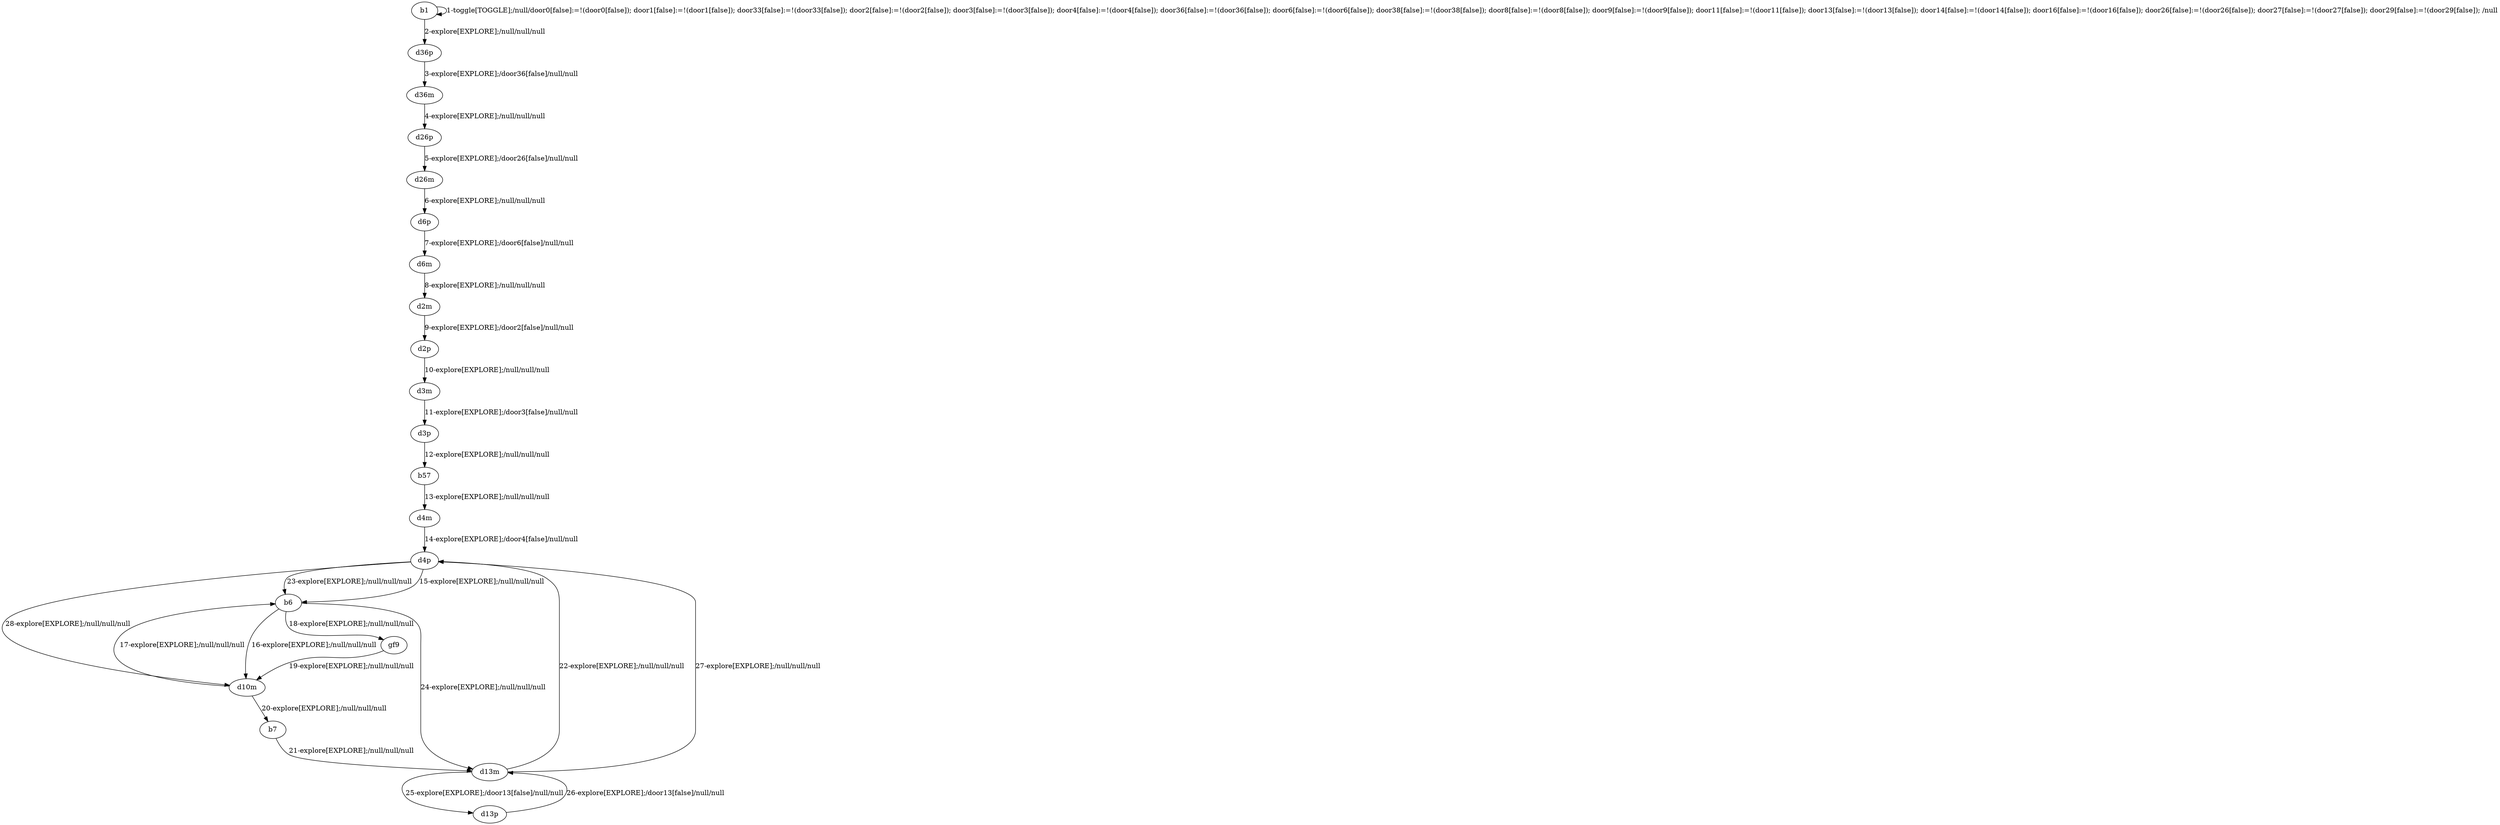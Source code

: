 # Total number of goals covered by this test: 3
# d13p --> d13m
# b7 --> d13m
# d10m --> b7

digraph g {
"b1" -> "b1" [label = "1-toggle[TOGGLE];/null/door0[false]:=!(door0[false]); door1[false]:=!(door1[false]); door33[false]:=!(door33[false]); door2[false]:=!(door2[false]); door3[false]:=!(door3[false]); door4[false]:=!(door4[false]); door36[false]:=!(door36[false]); door6[false]:=!(door6[false]); door38[false]:=!(door38[false]); door8[false]:=!(door8[false]); door9[false]:=!(door9[false]); door11[false]:=!(door11[false]); door13[false]:=!(door13[false]); door14[false]:=!(door14[false]); door16[false]:=!(door16[false]); door26[false]:=!(door26[false]); door27[false]:=!(door27[false]); door29[false]:=!(door29[false]); /null"];
"b1" -> "d36p" [label = "2-explore[EXPLORE];/null/null/null"];
"d36p" -> "d36m" [label = "3-explore[EXPLORE];/door36[false]/null/null"];
"d36m" -> "d26p" [label = "4-explore[EXPLORE];/null/null/null"];
"d26p" -> "d26m" [label = "5-explore[EXPLORE];/door26[false]/null/null"];
"d26m" -> "d6p" [label = "6-explore[EXPLORE];/null/null/null"];
"d6p" -> "d6m" [label = "7-explore[EXPLORE];/door6[false]/null/null"];
"d6m" -> "d2m" [label = "8-explore[EXPLORE];/null/null/null"];
"d2m" -> "d2p" [label = "9-explore[EXPLORE];/door2[false]/null/null"];
"d2p" -> "d3m" [label = "10-explore[EXPLORE];/null/null/null"];
"d3m" -> "d3p" [label = "11-explore[EXPLORE];/door3[false]/null/null"];
"d3p" -> "b57" [label = "12-explore[EXPLORE];/null/null/null"];
"b57" -> "d4m" [label = "13-explore[EXPLORE];/null/null/null"];
"d4m" -> "d4p" [label = "14-explore[EXPLORE];/door4[false]/null/null"];
"d4p" -> "b6" [label = "15-explore[EXPLORE];/null/null/null"];
"b6" -> "d10m" [label = "16-explore[EXPLORE];/null/null/null"];
"d10m" -> "b6" [label = "17-explore[EXPLORE];/null/null/null"];
"b6" -> "gf9" [label = "18-explore[EXPLORE];/null/null/null"];
"gf9" -> "d10m" [label = "19-explore[EXPLORE];/null/null/null"];
"d10m" -> "b7" [label = "20-explore[EXPLORE];/null/null/null"];
"b7" -> "d13m" [label = "21-explore[EXPLORE];/null/null/null"];
"d13m" -> "d4p" [label = "22-explore[EXPLORE];/null/null/null"];
"d4p" -> "b6" [label = "23-explore[EXPLORE];/null/null/null"];
"b6" -> "d13m" [label = "24-explore[EXPLORE];/null/null/null"];
"d13m" -> "d13p" [label = "25-explore[EXPLORE];/door13[false]/null/null"];
"d13p" -> "d13m" [label = "26-explore[EXPLORE];/door13[false]/null/null"];
"d13m" -> "d4p" [label = "27-explore[EXPLORE];/null/null/null"];
"d4p" -> "d10m" [label = "28-explore[EXPLORE];/null/null/null"];
}